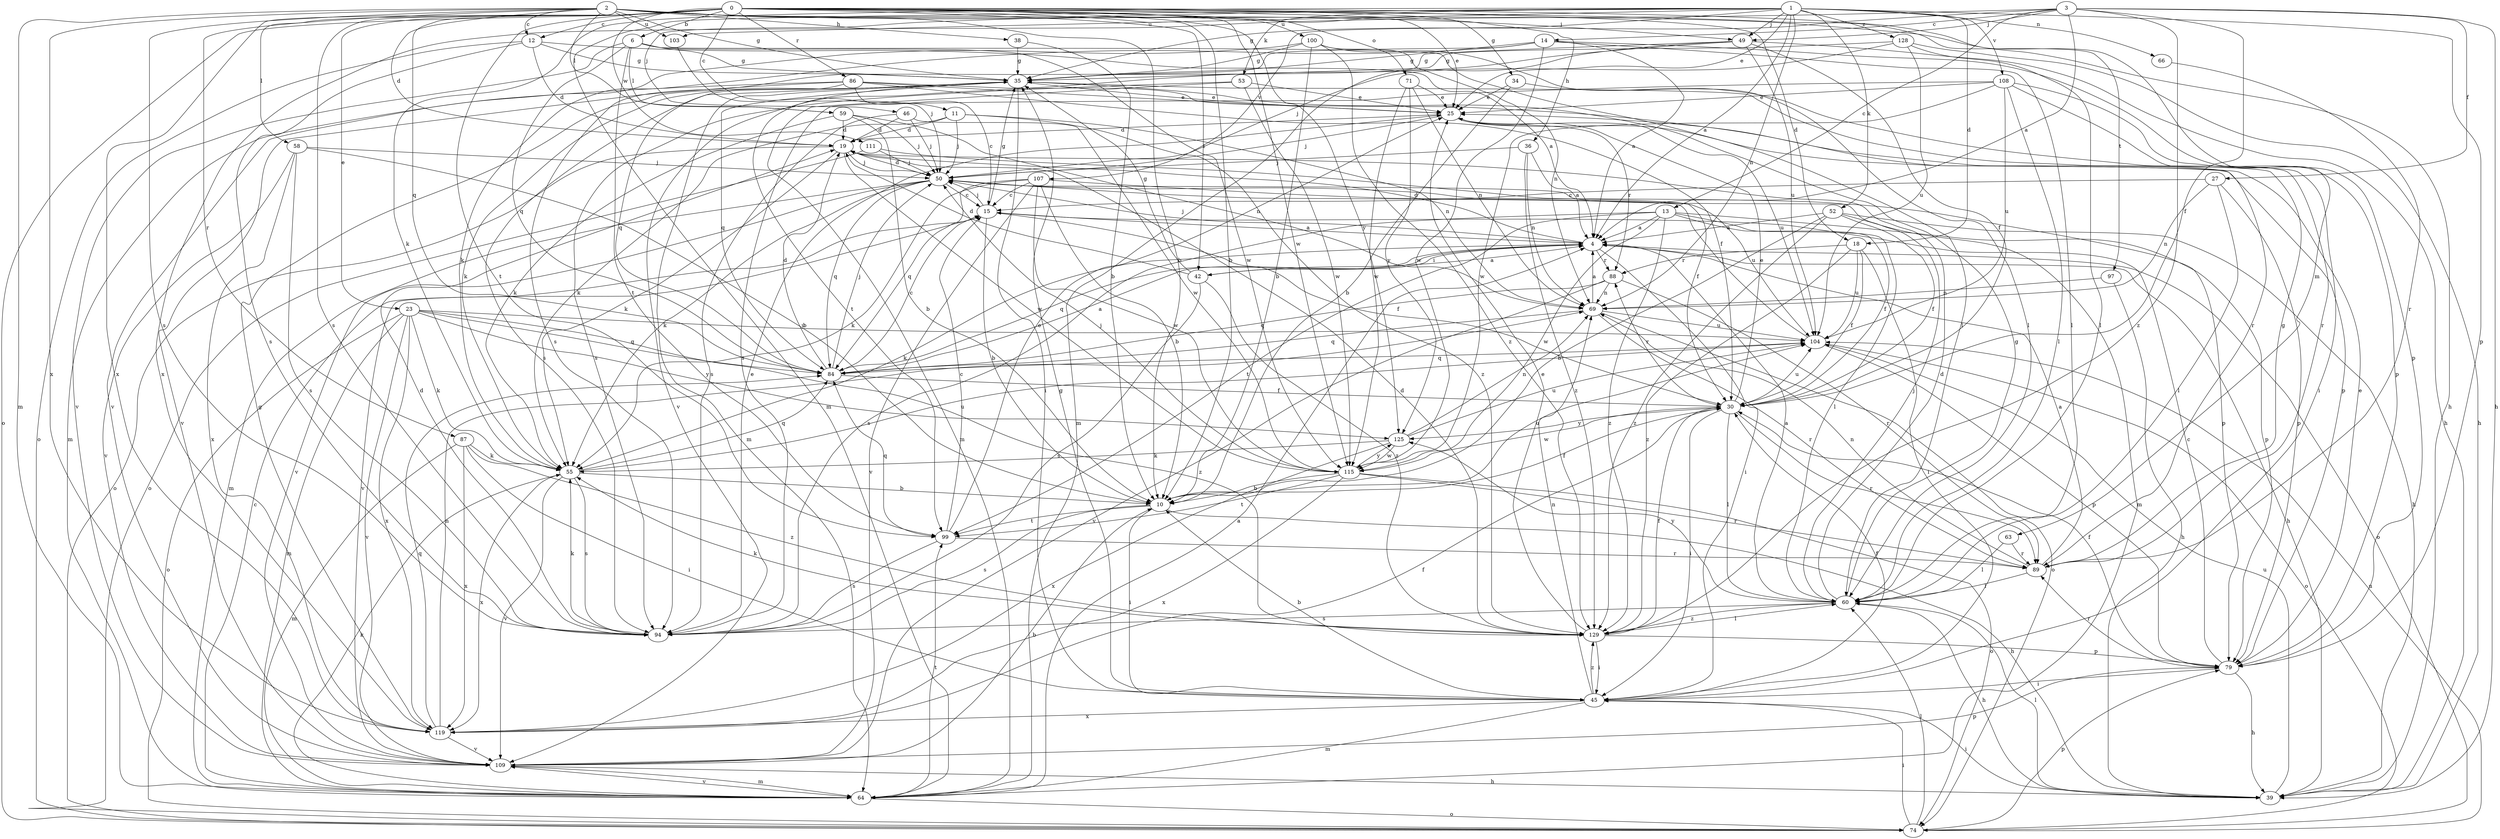 strict digraph  {
0;
1;
2;
3;
4;
6;
10;
11;
12;
13;
14;
15;
18;
19;
23;
25;
27;
30;
34;
35;
36;
38;
39;
42;
45;
46;
49;
50;
52;
53;
55;
58;
59;
60;
63;
64;
66;
69;
71;
74;
79;
84;
86;
87;
88;
89;
94;
97;
99;
100;
103;
104;
107;
108;
109;
111;
115;
119;
125;
128;
129;
0 -> 6  [label=b];
0 -> 10  [label=b];
0 -> 11  [label=c];
0 -> 12  [label=c];
0 -> 18  [label=d];
0 -> 23  [label=e];
0 -> 34  [label=g];
0 -> 36  [label=h];
0 -> 42  [label=i];
0 -> 58  [label=l];
0 -> 63  [label=m];
0 -> 71  [label=o];
0 -> 74  [label=o];
0 -> 84  [label=q];
0 -> 86  [label=r];
0 -> 94  [label=s];
0 -> 97  [label=t];
0 -> 99  [label=t];
0 -> 100  [label=u];
0 -> 111  [label=w];
0 -> 115  [label=w];
0 -> 119  [label=x];
0 -> 125  [label=y];
1 -> 4  [label=a];
1 -> 18  [label=d];
1 -> 25  [label=e];
1 -> 46  [label=j];
1 -> 49  [label=j];
1 -> 52  [label=k];
1 -> 53  [label=k];
1 -> 55  [label=k];
1 -> 64  [label=m];
1 -> 66  [label=n];
1 -> 69  [label=n];
1 -> 79  [label=p];
1 -> 103  [label=u];
1 -> 107  [label=v];
1 -> 108  [label=v];
1 -> 128  [label=z];
2 -> 10  [label=b];
2 -> 12  [label=c];
2 -> 19  [label=d];
2 -> 25  [label=e];
2 -> 35  [label=g];
2 -> 38  [label=h];
2 -> 39  [label=h];
2 -> 49  [label=j];
2 -> 59  [label=l];
2 -> 64  [label=m];
2 -> 87  [label=r];
2 -> 94  [label=s];
2 -> 103  [label=u];
2 -> 119  [label=x];
3 -> 4  [label=a];
3 -> 13  [label=c];
3 -> 14  [label=c];
3 -> 27  [label=f];
3 -> 30  [label=f];
3 -> 35  [label=g];
3 -> 39  [label=h];
3 -> 49  [label=j];
3 -> 119  [label=x];
3 -> 129  [label=z];
4 -> 19  [label=d];
4 -> 39  [label=h];
4 -> 42  [label=i];
4 -> 45  [label=i];
4 -> 50  [label=j];
4 -> 55  [label=k];
4 -> 74  [label=o];
4 -> 84  [label=q];
4 -> 88  [label=r];
6 -> 35  [label=g];
6 -> 59  [label=l];
6 -> 60  [label=l];
6 -> 84  [label=q];
6 -> 99  [label=t];
6 -> 109  [label=v];
6 -> 115  [label=w];
10 -> 30  [label=f];
10 -> 39  [label=h];
10 -> 45  [label=i];
10 -> 94  [label=s];
10 -> 99  [label=t];
10 -> 104  [label=u];
11 -> 19  [label=d];
11 -> 50  [label=j];
11 -> 55  [label=k];
11 -> 69  [label=n];
11 -> 129  [label=z];
12 -> 4  [label=a];
12 -> 19  [label=d];
12 -> 35  [label=g];
12 -> 74  [label=o];
12 -> 94  [label=s];
13 -> 4  [label=a];
13 -> 30  [label=f];
13 -> 60  [label=l];
13 -> 79  [label=p];
13 -> 94  [label=s];
13 -> 99  [label=t];
13 -> 115  [label=w];
13 -> 129  [label=z];
14 -> 4  [label=a];
14 -> 35  [label=g];
14 -> 55  [label=k];
14 -> 60  [label=l];
14 -> 79  [label=p];
14 -> 94  [label=s];
14 -> 115  [label=w];
15 -> 4  [label=a];
15 -> 10  [label=b];
15 -> 30  [label=f];
15 -> 35  [label=g];
15 -> 50  [label=j];
15 -> 109  [label=v];
18 -> 30  [label=f];
18 -> 45  [label=i];
18 -> 88  [label=r];
18 -> 104  [label=u];
18 -> 129  [label=z];
19 -> 50  [label=j];
19 -> 55  [label=k];
19 -> 74  [label=o];
19 -> 115  [label=w];
23 -> 55  [label=k];
23 -> 64  [label=m];
23 -> 74  [label=o];
23 -> 84  [label=q];
23 -> 104  [label=u];
23 -> 109  [label=v];
23 -> 119  [label=x];
23 -> 125  [label=y];
23 -> 129  [label=z];
25 -> 19  [label=d];
25 -> 50  [label=j];
25 -> 79  [label=p];
25 -> 88  [label=r];
25 -> 104  [label=u];
27 -> 15  [label=c];
27 -> 60  [label=l];
27 -> 69  [label=n];
27 -> 79  [label=p];
30 -> 25  [label=e];
30 -> 45  [label=i];
30 -> 60  [label=l];
30 -> 88  [label=r];
30 -> 89  [label=r];
30 -> 104  [label=u];
30 -> 115  [label=w];
30 -> 125  [label=y];
34 -> 10  [label=b];
34 -> 25  [label=e];
34 -> 89  [label=r];
35 -> 25  [label=e];
35 -> 45  [label=i];
35 -> 55  [label=k];
35 -> 64  [label=m];
35 -> 84  [label=q];
35 -> 94  [label=s];
35 -> 99  [label=t];
36 -> 4  [label=a];
36 -> 50  [label=j];
36 -> 69  [label=n];
36 -> 129  [label=z];
38 -> 10  [label=b];
38 -> 35  [label=g];
39 -> 45  [label=i];
39 -> 60  [label=l];
39 -> 104  [label=u];
42 -> 4  [label=a];
42 -> 19  [label=d];
42 -> 35  [label=g];
42 -> 94  [label=s];
42 -> 129  [label=z];
45 -> 10  [label=b];
45 -> 30  [label=f];
45 -> 35  [label=g];
45 -> 64  [label=m];
45 -> 69  [label=n];
45 -> 119  [label=x];
45 -> 129  [label=z];
46 -> 19  [label=d];
46 -> 50  [label=j];
46 -> 94  [label=s];
46 -> 115  [label=w];
49 -> 30  [label=f];
49 -> 35  [label=g];
49 -> 39  [label=h];
49 -> 64  [label=m];
49 -> 104  [label=u];
49 -> 109  [label=v];
50 -> 15  [label=c];
50 -> 19  [label=d];
50 -> 55  [label=k];
50 -> 64  [label=m];
50 -> 79  [label=p];
50 -> 84  [label=q];
50 -> 109  [label=v];
52 -> 4  [label=a];
52 -> 10  [label=b];
52 -> 30  [label=f];
52 -> 39  [label=h];
52 -> 64  [label=m];
52 -> 129  [label=z];
53 -> 25  [label=e];
53 -> 64  [label=m];
53 -> 94  [label=s];
53 -> 115  [label=w];
55 -> 10  [label=b];
55 -> 84  [label=q];
55 -> 94  [label=s];
55 -> 104  [label=u];
55 -> 109  [label=v];
55 -> 119  [label=x];
58 -> 10  [label=b];
58 -> 50  [label=j];
58 -> 94  [label=s];
58 -> 109  [label=v];
58 -> 119  [label=x];
59 -> 10  [label=b];
59 -> 19  [label=d];
59 -> 50  [label=j];
59 -> 55  [label=k];
59 -> 69  [label=n];
60 -> 4  [label=a];
60 -> 19  [label=d];
60 -> 35  [label=g];
60 -> 39  [label=h];
60 -> 50  [label=j];
60 -> 94  [label=s];
60 -> 125  [label=y];
60 -> 129  [label=z];
63 -> 60  [label=l];
63 -> 89  [label=r];
64 -> 4  [label=a];
64 -> 15  [label=c];
64 -> 55  [label=k];
64 -> 74  [label=o];
64 -> 99  [label=t];
64 -> 109  [label=v];
66 -> 89  [label=r];
69 -> 4  [label=a];
69 -> 74  [label=o];
69 -> 84  [label=q];
69 -> 89  [label=r];
69 -> 104  [label=u];
71 -> 25  [label=e];
71 -> 69  [label=n];
71 -> 115  [label=w];
71 -> 125  [label=y];
74 -> 45  [label=i];
74 -> 60  [label=l];
74 -> 79  [label=p];
74 -> 104  [label=u];
79 -> 15  [label=c];
79 -> 25  [label=e];
79 -> 30  [label=f];
79 -> 39  [label=h];
79 -> 45  [label=i];
79 -> 89  [label=r];
84 -> 4  [label=a];
84 -> 15  [label=c];
84 -> 19  [label=d];
84 -> 30  [label=f];
84 -> 50  [label=j];
86 -> 15  [label=c];
86 -> 25  [label=e];
86 -> 30  [label=f];
86 -> 64  [label=m];
86 -> 84  [label=q];
86 -> 89  [label=r];
86 -> 109  [label=v];
87 -> 45  [label=i];
87 -> 55  [label=k];
87 -> 64  [label=m];
87 -> 119  [label=x];
87 -> 129  [label=z];
88 -> 69  [label=n];
88 -> 84  [label=q];
88 -> 89  [label=r];
88 -> 109  [label=v];
89 -> 4  [label=a];
89 -> 35  [label=g];
89 -> 60  [label=l];
89 -> 69  [label=n];
94 -> 19  [label=d];
94 -> 25  [label=e];
94 -> 55  [label=k];
97 -> 39  [label=h];
97 -> 69  [label=n];
99 -> 15  [label=c];
99 -> 25  [label=e];
99 -> 84  [label=q];
99 -> 89  [label=r];
99 -> 94  [label=s];
100 -> 10  [label=b];
100 -> 35  [label=g];
100 -> 60  [label=l];
100 -> 69  [label=n];
100 -> 109  [label=v];
100 -> 129  [label=z];
103 -> 50  [label=j];
104 -> 50  [label=j];
104 -> 74  [label=o];
104 -> 79  [label=p];
104 -> 84  [label=q];
107 -> 10  [label=b];
107 -> 15  [label=c];
107 -> 55  [label=k];
107 -> 84  [label=q];
107 -> 104  [label=u];
107 -> 109  [label=v];
107 -> 115  [label=w];
108 -> 25  [label=e];
108 -> 45  [label=i];
108 -> 60  [label=l];
108 -> 79  [label=p];
108 -> 94  [label=s];
108 -> 104  [label=u];
108 -> 115  [label=w];
109 -> 10  [label=b];
109 -> 39  [label=h];
109 -> 64  [label=m];
109 -> 79  [label=p];
111 -> 30  [label=f];
111 -> 50  [label=j];
111 -> 74  [label=o];
115 -> 10  [label=b];
115 -> 50  [label=j];
115 -> 74  [label=o];
115 -> 89  [label=r];
115 -> 99  [label=t];
115 -> 119  [label=x];
115 -> 125  [label=y];
119 -> 30  [label=f];
119 -> 35  [label=g];
119 -> 69  [label=n];
119 -> 84  [label=q];
119 -> 109  [label=v];
125 -> 55  [label=k];
125 -> 69  [label=n];
125 -> 104  [label=u];
125 -> 115  [label=w];
125 -> 119  [label=x];
128 -> 35  [label=g];
128 -> 39  [label=h];
128 -> 50  [label=j];
128 -> 60  [label=l];
128 -> 104  [label=u];
129 -> 19  [label=d];
129 -> 25  [label=e];
129 -> 30  [label=f];
129 -> 45  [label=i];
129 -> 55  [label=k];
129 -> 60  [label=l];
129 -> 79  [label=p];
}
